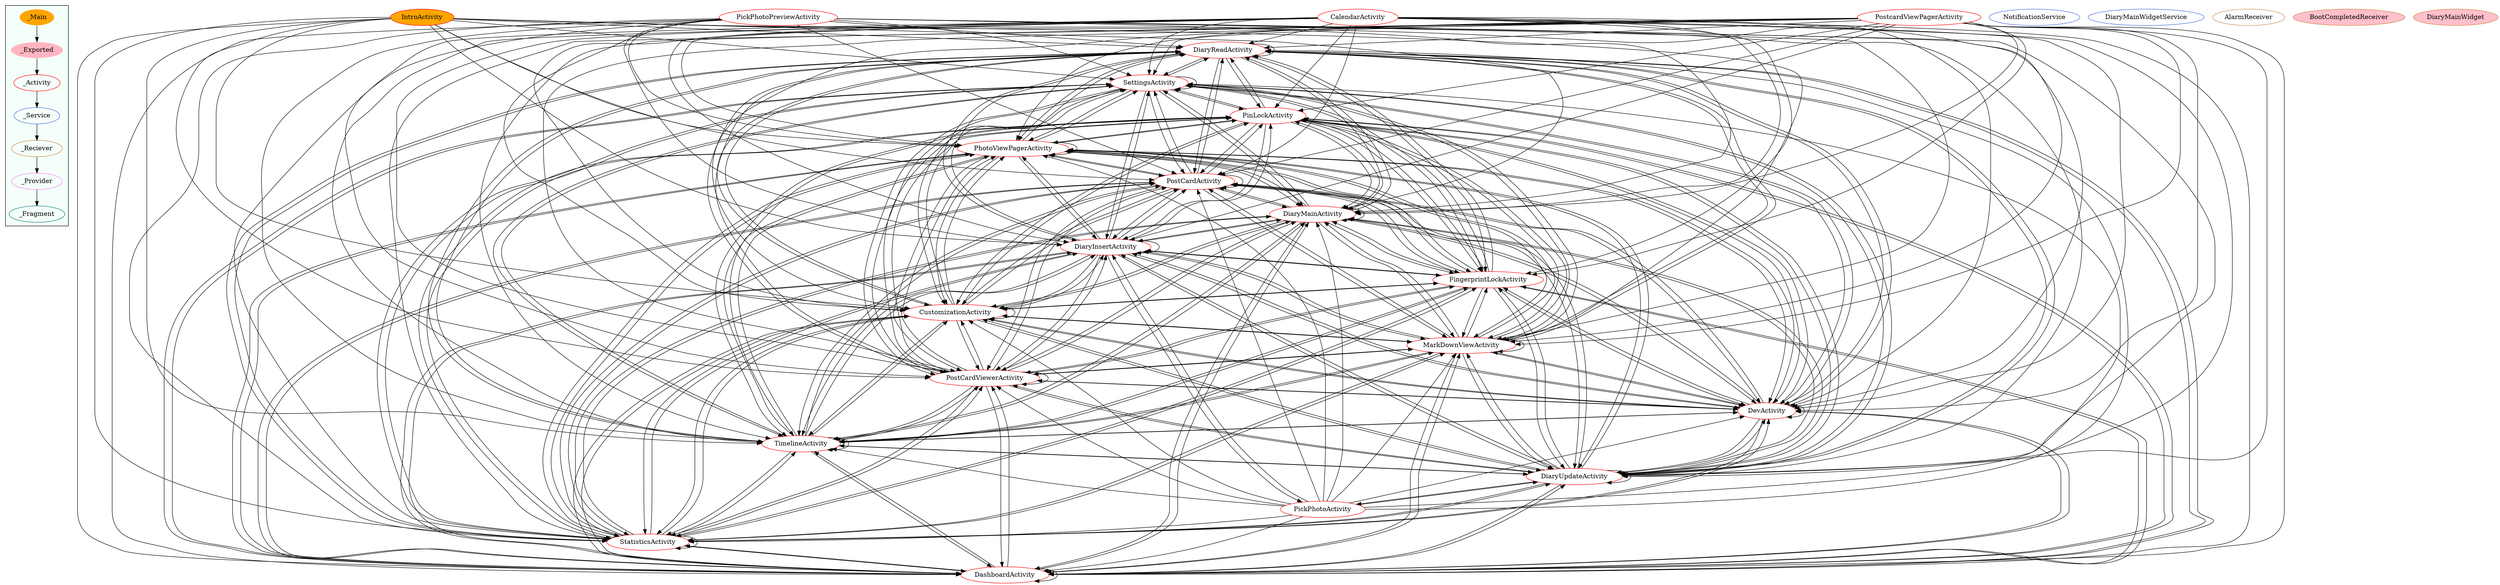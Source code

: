 digraph G {
subgraph cluster_legend{ 
bgcolor=mintcream;
_Activity[color = red];
_Service[color = royalblue];
_Provider[color = violet];
_Reciever[color = peru];
_Fragment[color = teal];
_Main[style=filled, fillcolor=orange, color = mintcream];
_Exported[style=filled, fillcolor=lightpink, color = mintcream];
_Main -> _Exported -> _Activity -> _Service -> _Reciever -> _Provider -> _Fragment; 
}
DiaryReadActivity[color = red];
SettingsActivity[color = red];
DashboardActivity[color = red];
StatisticsActivity[color = red];
PickPhotoPreviewActivity[color = red];
DiaryUpdateActivity[color = red];
TimelineActivity[color = red];
PostcardViewPagerActivity[color = red];
DevActivity[color = red];
PostCardViewerActivity[color = red];
IntroActivity[style=filled, fillcolor=orange, color = red];
MarkDownViewActivity[color = red];
CustomizationActivity[color = red];
CalendarActivity[color = red];
PickPhotoActivity[color = red];
FingerprintLockActivity[color = red];
DiaryInsertActivity[color = red];
DiaryMainActivity[color = red];
PostCardActivity[color = red];
PhotoViewPagerActivity[color = red];
PinLockActivity[color = red];
NotificationService[color = royalblue];
DiaryMainWidgetService[color = royalblue];
AlarmReceiver[color = peru];
BootCompletedReceiver[style=filled, fillcolor=pink, color = peru];
DiaryMainWidget[style=filled, fillcolor=pink, color = peru];
DiaryReadActivity->DiaryInsertActivity;
DiaryReadActivity->DashboardActivity;
DiaryReadActivity->DevActivity;
DiaryReadActivity->TimelineActivity;
DiaryReadActivity->PhotoViewPagerActivity;
DiaryReadActivity->PostCardViewerActivity;
DiaryReadActivity->DiaryMainActivity;
DiaryReadActivity->SettingsActivity;
DiaryReadActivity->FingerprintLockActivity;
DiaryReadActivity->PinLockActivity;
DiaryReadActivity->DiaryReadActivity;
DiaryReadActivity->DiaryUpdateActivity;
DiaryReadActivity->MarkDownViewActivity;
DiaryReadActivity->CustomizationActivity;
DiaryReadActivity->PostCardActivity;
DiaryReadActivity->StatisticsActivity;
SettingsActivity->SettingsActivity;
SettingsActivity->DashboardActivity;
SettingsActivity->PostCardActivity;
SettingsActivity->DiaryMainActivity;
SettingsActivity->TimelineActivity;
SettingsActivity->CustomizationActivity;
SettingsActivity->DiaryReadActivity;
SettingsActivity->StatisticsActivity;
SettingsActivity->DevActivity;
SettingsActivity->MarkDownViewActivity;
SettingsActivity->FingerprintLockActivity;
SettingsActivity->PhotoViewPagerActivity;
SettingsActivity->DiaryInsertActivity;
SettingsActivity->PinLockActivity;
SettingsActivity->PostCardViewerActivity;
SettingsActivity->DiaryUpdateActivity;
DashboardActivity->DiaryInsertActivity;
DashboardActivity->SettingsActivity;
DashboardActivity->DiaryMainActivity;
DashboardActivity->PinLockActivity;
DashboardActivity->DevActivity;
DashboardActivity->CustomizationActivity;
DashboardActivity->PostCardActivity;
DashboardActivity->DiaryReadActivity;
DashboardActivity->PostCardViewerActivity;
DashboardActivity->FingerprintLockActivity;
DashboardActivity->PhotoViewPagerActivity;
DashboardActivity->StatisticsActivity;
DashboardActivity->TimelineActivity;
DashboardActivity->DiaryUpdateActivity;
DashboardActivity->DashboardActivity;
DashboardActivity->MarkDownViewActivity;
StatisticsActivity->StatisticsActivity;
StatisticsActivity->MarkDownViewActivity;
StatisticsActivity->DashboardActivity;
StatisticsActivity->SettingsActivity;
StatisticsActivity->TimelineActivity;
StatisticsActivity->DiaryReadActivity;
StatisticsActivity->PostCardActivity;
StatisticsActivity->PinLockActivity;
StatisticsActivity->DevActivity;
StatisticsActivity->DiaryInsertActivity;
StatisticsActivity->PostCardViewerActivity;
StatisticsActivity->DiaryUpdateActivity;
StatisticsActivity->CustomizationActivity;
StatisticsActivity->DiaryMainActivity;
StatisticsActivity->FingerprintLockActivity;
StatisticsActivity->PhotoViewPagerActivity;
PickPhotoPreviewActivity->StatisticsActivity;
PickPhotoPreviewActivity->TimelineActivity;
PickPhotoPreviewActivity->MarkDownViewActivity;
PickPhotoPreviewActivity->PhotoViewPagerActivity;
PickPhotoPreviewActivity->PostCardActivity;
PickPhotoPreviewActivity->CustomizationActivity;
PickPhotoPreviewActivity->DiaryReadActivity;
PickPhotoPreviewActivity->DiaryInsertActivity;
PickPhotoPreviewActivity->DevActivity;
PickPhotoPreviewActivity->SettingsActivity;
PickPhotoPreviewActivity->PostCardViewerActivity;
PickPhotoPreviewActivity->DiaryUpdateActivity;
PickPhotoPreviewActivity->DashboardActivity;
PickPhotoPreviewActivity->DiaryMainActivity;
DiaryUpdateActivity->DevActivity;
DiaryUpdateActivity->PinLockActivity;
DiaryUpdateActivity->DiaryInsertActivity;
DiaryUpdateActivity->PostCardViewerActivity;
DiaryUpdateActivity->SettingsActivity;
DiaryUpdateActivity->PostCardActivity;
DiaryUpdateActivity->DiaryReadActivity;
DiaryUpdateActivity->PhotoViewPagerActivity;
DiaryUpdateActivity->TimelineActivity;
DiaryUpdateActivity->DashboardActivity;
DiaryUpdateActivity->MarkDownViewActivity;
DiaryUpdateActivity->CustomizationActivity;
DiaryUpdateActivity->FingerprintLockActivity;
DiaryUpdateActivity->PickPhotoActivity;
DiaryUpdateActivity->DiaryUpdateActivity;
DiaryUpdateActivity->StatisticsActivity;
DiaryUpdateActivity->DiaryMainActivity;
TimelineActivity->DiaryReadActivity;
TimelineActivity->CustomizationActivity;
TimelineActivity->DiaryUpdateActivity;
TimelineActivity->SettingsActivity;
TimelineActivity->DashboardActivity;
TimelineActivity->StatisticsActivity;
TimelineActivity->FingerprintLockActivity;
TimelineActivity->DiaryMainActivity;
TimelineActivity->PhotoViewPagerActivity;
TimelineActivity->PostCardViewerActivity;
TimelineActivity->MarkDownViewActivity;
TimelineActivity->DiaryInsertActivity;
TimelineActivity->PinLockActivity;
TimelineActivity->TimelineActivity;
TimelineActivity->PostCardActivity;
TimelineActivity->DevActivity;
PostcardViewPagerActivity->FingerprintLockActivity;
PostcardViewPagerActivity->PostCardActivity;
PostcardViewPagerActivity->SettingsActivity;
PostcardViewPagerActivity->StatisticsActivity;
PostcardViewPagerActivity->PinLockActivity;
PostcardViewPagerActivity->PhotoViewPagerActivity;
PostcardViewPagerActivity->DiaryInsertActivity;
PostcardViewPagerActivity->CustomizationActivity;
PostcardViewPagerActivity->DevActivity;
PostcardViewPagerActivity->TimelineActivity;
PostcardViewPagerActivity->DiaryReadActivity;
PostcardViewPagerActivity->DiaryMainActivity;
PostcardViewPagerActivity->PostCardViewerActivity;
PostcardViewPagerActivity->DashboardActivity;
PostcardViewPagerActivity->MarkDownViewActivity;
PostcardViewPagerActivity->DiaryUpdateActivity;
DevActivity->StatisticsActivity;
DevActivity->DiaryUpdateActivity;
DevActivity->DiaryMainActivity;
DevActivity->SettingsActivity;
DevActivity->PostCardActivity;
DevActivity->CustomizationActivity;
DevActivity->FingerprintLockActivity;
DevActivity->DiaryInsertActivity;
DevActivity->MarkDownViewActivity;
DevActivity->DashboardActivity;
DevActivity->PhotoViewPagerActivity;
DevActivity->PinLockActivity;
DevActivity->DiaryReadActivity;
DevActivity->DevActivity;
DevActivity->TimelineActivity;
DevActivity->PostCardViewerActivity;
PostCardViewerActivity->DiaryInsertActivity;
PostCardViewerActivity->DiaryUpdateActivity;
PostCardViewerActivity->DiaryReadActivity;
PostCardViewerActivity->SettingsActivity;
PostCardViewerActivity->PinLockActivity;
PostCardViewerActivity->FingerprintLockActivity;
PostCardViewerActivity->DevActivity;
PostCardViewerActivity->PostCardActivity;
PostCardViewerActivity->TimelineActivity;
PostCardViewerActivity->StatisticsActivity;
PostCardViewerActivity->DashboardActivity;
PostCardViewerActivity->DiaryMainActivity;
PostCardViewerActivity->PhotoViewPagerActivity;
PostCardViewerActivity->CustomizationActivity;
PostCardViewerActivity->PostCardViewerActivity;
PostCardViewerActivity->MarkDownViewActivity;
IntroActivity->PhotoViewPagerActivity;
IntroActivity->PostCardActivity;
IntroActivity->DiaryInsertActivity;
IntroActivity->MarkDownViewActivity;
IntroActivity->DevActivity;
IntroActivity->DiaryUpdateActivity;
IntroActivity->DiaryMainActivity;
IntroActivity->DiaryReadActivity;
IntroActivity->SettingsActivity;
IntroActivity->TimelineActivity;
IntroActivity->PostCardViewerActivity;
IntroActivity->StatisticsActivity;
IntroActivity->DashboardActivity;
IntroActivity->CustomizationActivity;
MarkDownViewActivity->PostCardViewerActivity;
MarkDownViewActivity->CustomizationActivity;
MarkDownViewActivity->DevActivity;
MarkDownViewActivity->PinLockActivity;
MarkDownViewActivity->DiaryUpdateActivity;
MarkDownViewActivity->TimelineActivity;
MarkDownViewActivity->DiaryMainActivity;
MarkDownViewActivity->MarkDownViewActivity;
MarkDownViewActivity->PostCardActivity;
MarkDownViewActivity->DiaryReadActivity;
MarkDownViewActivity->DiaryInsertActivity;
MarkDownViewActivity->FingerprintLockActivity;
MarkDownViewActivity->SettingsActivity;
MarkDownViewActivity->PhotoViewPagerActivity;
MarkDownViewActivity->StatisticsActivity;
MarkDownViewActivity->DashboardActivity;
CalendarActivity->DiaryMainActivity;
CalendarActivity->DashboardActivity;
CalendarActivity->PostCardViewerActivity;
CalendarActivity->MarkDownViewActivity;
CalendarActivity->PinLockActivity;
CalendarActivity->PostCardActivity;
CalendarActivity->CustomizationActivity;
CalendarActivity->TimelineActivity;
CalendarActivity->PhotoViewPagerActivity;
CalendarActivity->DiaryReadActivity;
CalendarActivity->DiaryInsertActivity;
CalendarActivity->DiaryUpdateActivity;
CalendarActivity->FingerprintLockActivity;
CalendarActivity->StatisticsActivity;
CalendarActivity->SettingsActivity;
CalendarActivity->DevActivity;
PickPhotoActivity->DevActivity;
PickPhotoActivity->DashboardActivity;
PickPhotoActivity->PostCardViewerActivity;
PickPhotoActivity->DiaryReadActivity;
PickPhotoActivity->DiaryMainActivity;
PickPhotoActivity->SettingsActivity;
PickPhotoActivity->PostCardActivity;
PickPhotoActivity->TimelineActivity;
PickPhotoActivity->DiaryUpdateActivity;
PickPhotoActivity->MarkDownViewActivity;
PickPhotoActivity->PhotoViewPagerActivity;
PickPhotoActivity->CustomizationActivity;
PickPhotoActivity->StatisticsActivity;
PickPhotoActivity->DiaryInsertActivity;
CustomizationActivity->DiaryInsertActivity;
CustomizationActivity->PostCardActivity;
CustomizationActivity->PinLockActivity;
CustomizationActivity->PhotoViewPagerActivity;
CustomizationActivity->DevActivity;
CustomizationActivity->SettingsActivity;
CustomizationActivity->FingerprintLockActivity;
CustomizationActivity->TimelineActivity;
CustomizationActivity->StatisticsActivity;
CustomizationActivity->DashboardActivity;
CustomizationActivity->MarkDownViewActivity;
CustomizationActivity->DiaryUpdateActivity;
CustomizationActivity->CustomizationActivity;
CustomizationActivity->PostCardViewerActivity;
CustomizationActivity->DiaryMainActivity;
CustomizationActivity->DiaryReadActivity;
FingerprintLockActivity->DashboardActivity;
FingerprintLockActivity->DiaryInsertActivity;
FingerprintLockActivity->PostCardViewerActivity;
FingerprintLockActivity->PinLockActivity;
FingerprintLockActivity->MarkDownViewActivity;
FingerprintLockActivity->PostCardActivity;
FingerprintLockActivity->DiaryMainActivity;
FingerprintLockActivity->TimelineActivity;
FingerprintLockActivity->DiaryReadActivity;
FingerprintLockActivity->PhotoViewPagerActivity;
FingerprintLockActivity->StatisticsActivity;
FingerprintLockActivity->DevActivity;
FingerprintLockActivity->CustomizationActivity;
FingerprintLockActivity->SettingsActivity;
FingerprintLockActivity->DiaryUpdateActivity;
DiaryInsertActivity->DiaryInsertActivity;
DiaryInsertActivity->DevActivity;
DiaryInsertActivity->DiaryUpdateActivity;
DiaryInsertActivity->PhotoViewPagerActivity;
DiaryInsertActivity->PostCardViewerActivity;
DiaryInsertActivity->PinLockActivity;
DiaryInsertActivity->SettingsActivity;
DiaryInsertActivity->TimelineActivity;
DiaryInsertActivity->PickPhotoActivity;
DiaryInsertActivity->FingerprintLockActivity;
DiaryInsertActivity->PostCardActivity;
DiaryInsertActivity->DiaryMainActivity;
DiaryInsertActivity->DiaryReadActivity;
DiaryInsertActivity->StatisticsActivity;
DiaryInsertActivity->MarkDownViewActivity;
DiaryInsertActivity->CustomizationActivity;
DiaryInsertActivity->DashboardActivity;
DiaryMainActivity->DevActivity;
DiaryMainActivity->PinLockActivity;
DiaryMainActivity->TimelineActivity;
DiaryMainActivity->DiaryReadActivity;
DiaryMainActivity->PostCardViewerActivity;
DiaryMainActivity->DashboardActivity;
DiaryMainActivity->DiaryMainActivity;
DiaryMainActivity->SettingsActivity;
DiaryMainActivity->FingerprintLockActivity;
DiaryMainActivity->DiaryInsertActivity;
DiaryMainActivity->CustomizationActivity;
DiaryMainActivity->DiaryUpdateActivity;
DiaryMainActivity->PhotoViewPagerActivity;
DiaryMainActivity->PostCardActivity;
DiaryMainActivity->StatisticsActivity;
DiaryMainActivity->MarkDownViewActivity;
PostCardActivity->PinLockActivity;
PostCardActivity->DiaryReadActivity;
PostCardActivity->DiaryUpdateActivity;
PostCardActivity->CustomizationActivity;
PostCardActivity->DiaryInsertActivity;
PostCardActivity->TimelineActivity;
PostCardActivity->PhotoViewPagerActivity;
PostCardActivity->FingerprintLockActivity;
PostCardActivity->DevActivity;
PostCardActivity->MarkDownViewActivity;
PostCardActivity->PostCardViewerActivity;
PostCardActivity->DiaryMainActivity;
PostCardActivity->PostCardActivity;
PostCardActivity->DashboardActivity;
PostCardActivity->StatisticsActivity;
PostCardActivity->SettingsActivity;
PhotoViewPagerActivity->DiaryMainActivity;
PhotoViewPagerActivity->StatisticsActivity;
PhotoViewPagerActivity->DiaryReadActivity;
PhotoViewPagerActivity->MarkDownViewActivity;
PhotoViewPagerActivity->PostCardActivity;
PhotoViewPagerActivity->PostCardViewerActivity;
PhotoViewPagerActivity->CustomizationActivity;
PhotoViewPagerActivity->DevActivity;
PhotoViewPagerActivity->DiaryInsertActivity;
PhotoViewPagerActivity->DashboardActivity;
PhotoViewPagerActivity->TimelineActivity;
PhotoViewPagerActivity->PinLockActivity;
PhotoViewPagerActivity->SettingsActivity;
PhotoViewPagerActivity->DiaryUpdateActivity;
PhotoViewPagerActivity->PhotoViewPagerActivity;
PhotoViewPagerActivity->FingerprintLockActivity;
PinLockActivity->SettingsActivity;
PinLockActivity->FingerprintLockActivity;
PinLockActivity->PostCardActivity;
PinLockActivity->DiaryUpdateActivity;
PinLockActivity->MarkDownViewActivity;
PinLockActivity->CustomizationActivity;
PinLockActivity->DiaryMainActivity;
PinLockActivity->TimelineActivity;
PinLockActivity->PostCardViewerActivity;
PinLockActivity->DiaryInsertActivity;
PinLockActivity->StatisticsActivity;
PinLockActivity->DevActivity;
PinLockActivity->DiaryReadActivity;
PinLockActivity->PhotoViewPagerActivity;
PinLockActivity->DashboardActivity;
}
